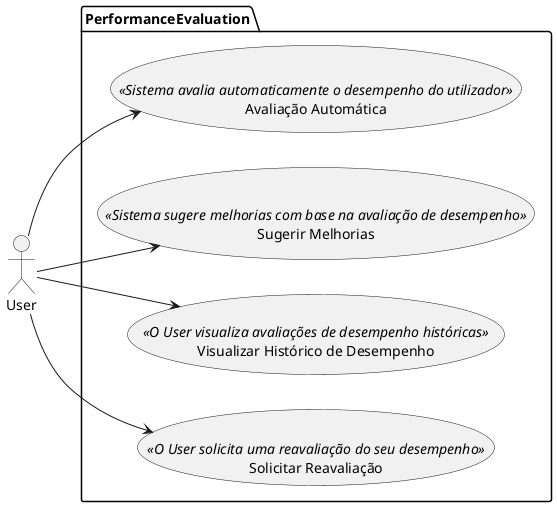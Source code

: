 @startuml
left to right direction

actor User as u

package "PerformanceEvaluation" {
  usecase "Avaliação Automática" as UC1 <<Sistema avalia automaticamente o desempenho do utilizador>>

  usecase "Sugerir Melhorias" as UC2 <<Sistema sugere melhorias com base na avaliação de desempenho>>

  usecase "Visualizar Histórico de Desempenho" as UC3 <<O User visualiza avaliações de desempenho históricas>>

  usecase "Solicitar Reavaliação" as UC4 <<O User solicita uma reavaliação do seu desempenho>>

}

u --> UC1
u --> UC2
u --> UC3
u --> UC4

@enduml
